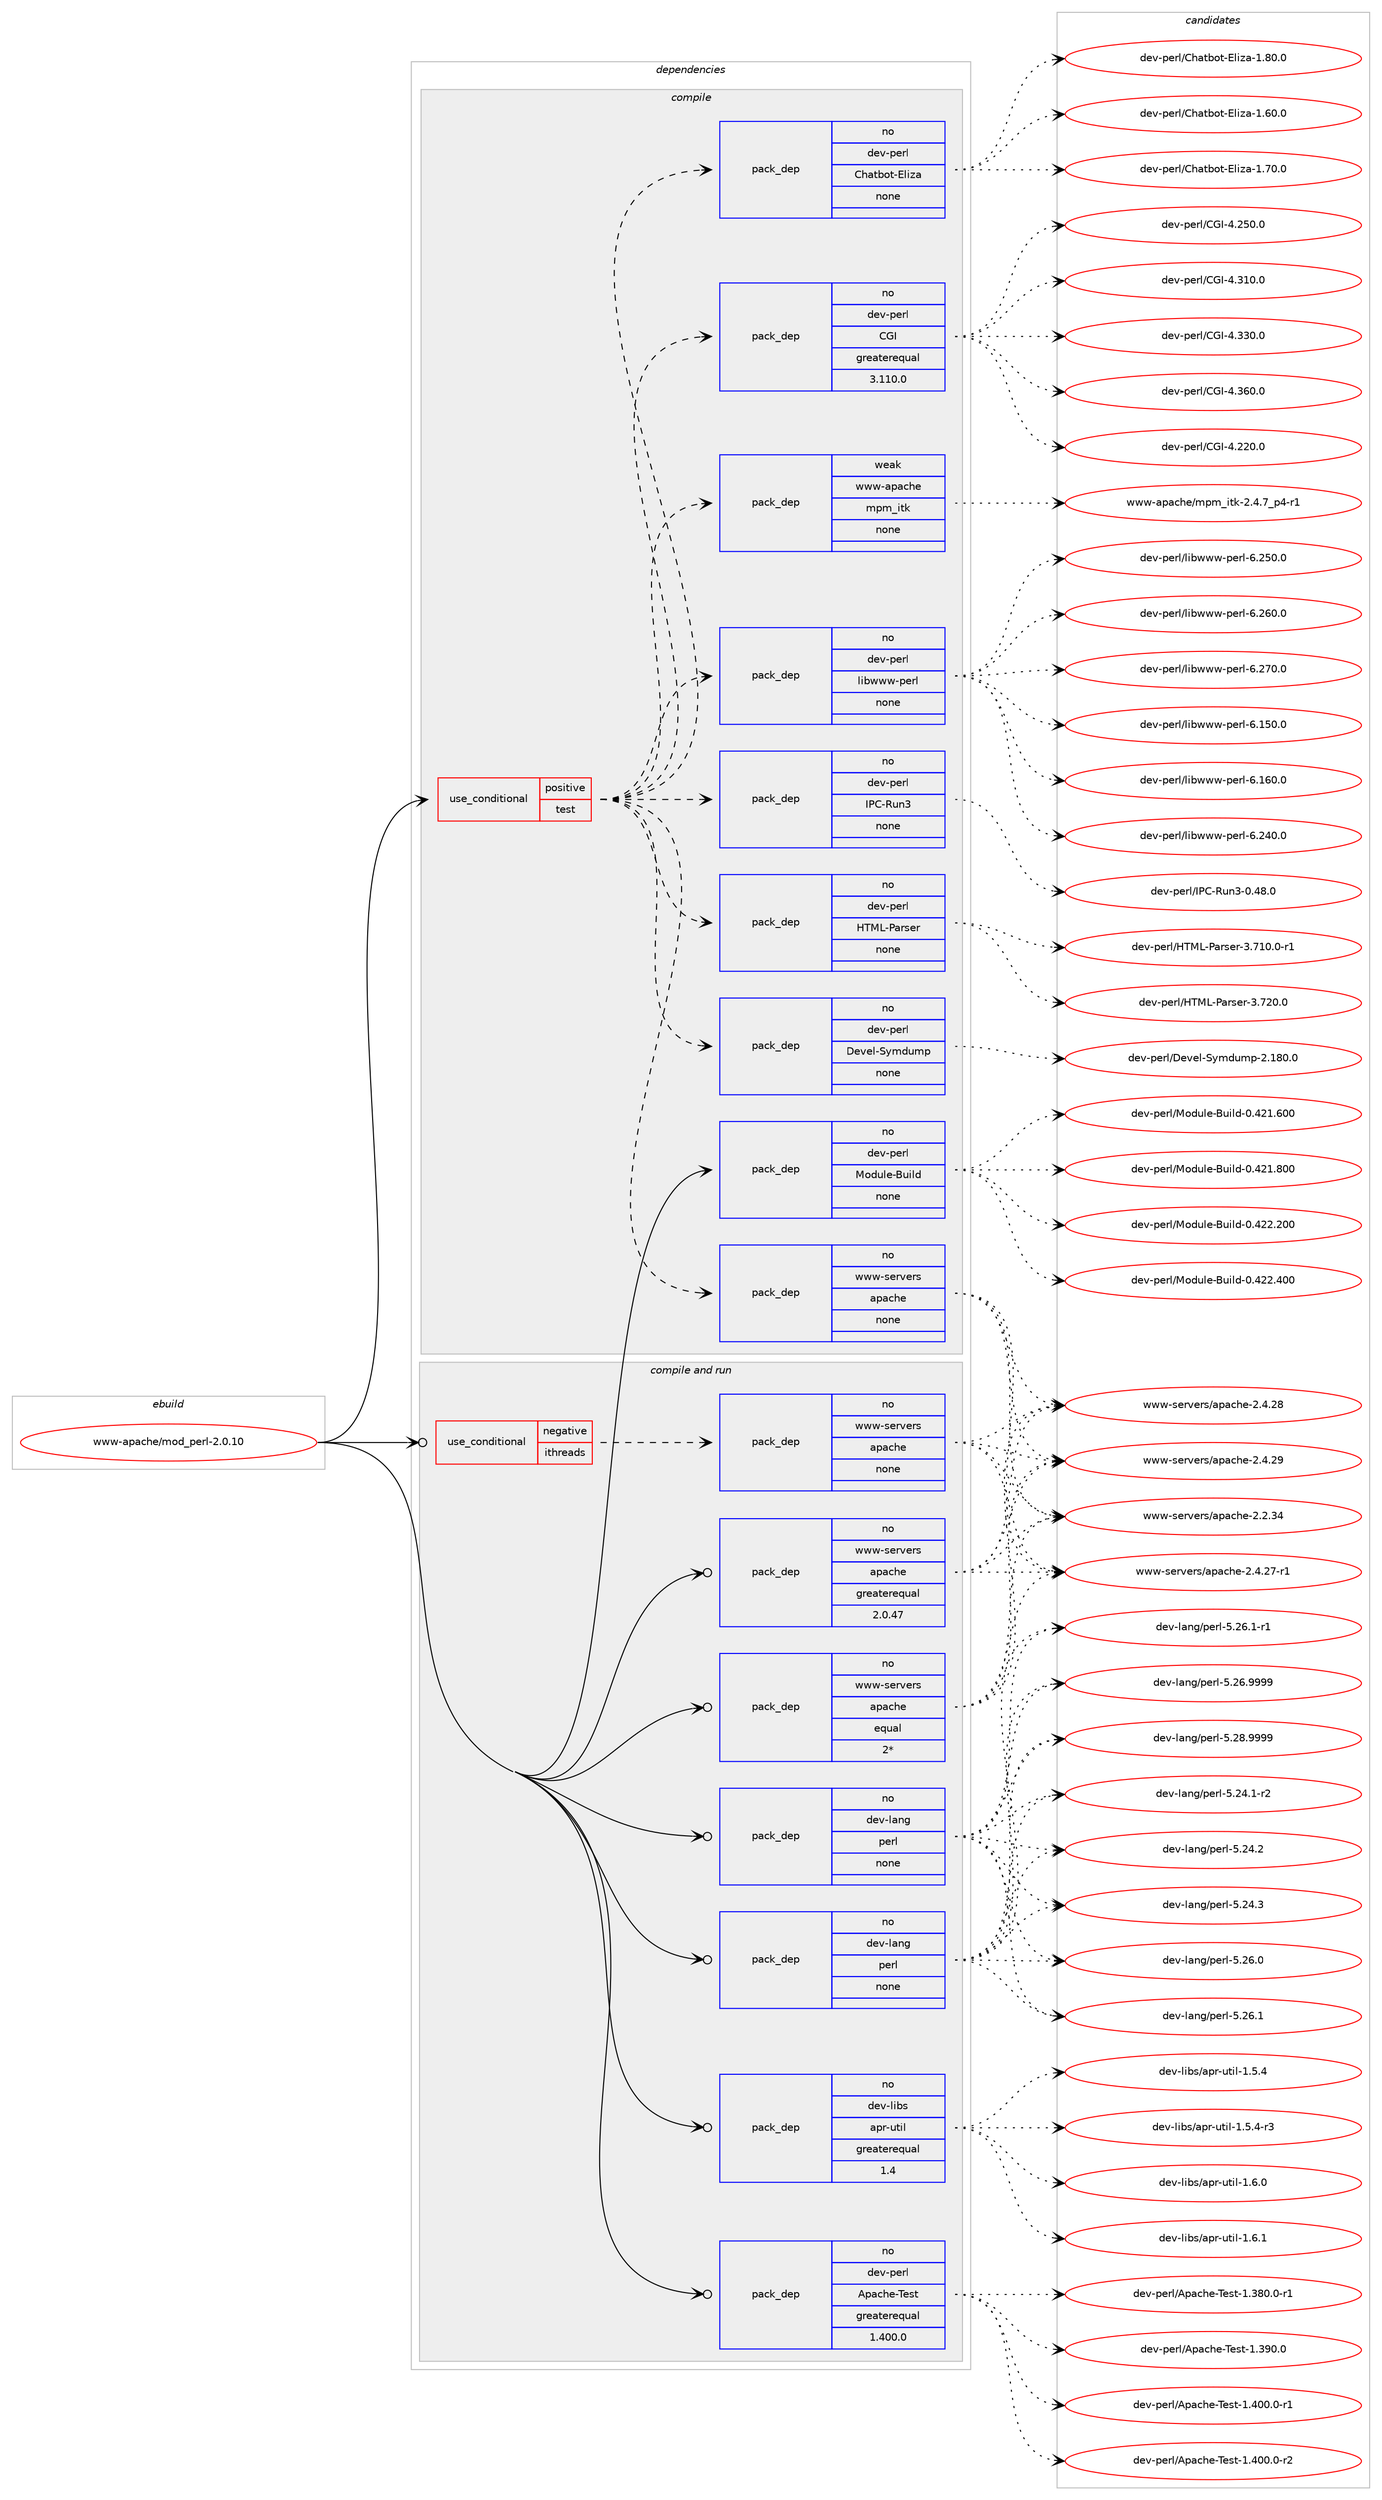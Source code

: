 digraph prolog {

# *************
# Graph options
# *************

newrank=true;
concentrate=true;
compound=true;
graph [rankdir=LR,fontname=Helvetica,fontsize=10,ranksep=1.5];#, ranksep=2.5, nodesep=0.2];
edge  [arrowhead=vee];
node  [fontname=Helvetica,fontsize=10];

# **********
# The ebuild
# **********

subgraph cluster_leftcol {
color=gray;
rank=same;
label=<<i>ebuild</i>>;
id [label="www-apache/mod_perl-2.0.10", color=red, width=4, href="../www-apache/mod_perl-2.0.10.svg"];
}

# ****************
# The dependencies
# ****************

subgraph cluster_midcol {
color=gray;
label=<<i>dependencies</i>>;
subgraph cluster_compile {
fillcolor="#eeeeee";
style=filled;
label=<<i>compile</i>>;
subgraph cond119099 {
dependency499496 [label=<<TABLE BORDER="0" CELLBORDER="1" CELLSPACING="0" CELLPADDING="4"><TR><TD ROWSPAN="3" CELLPADDING="10">use_conditional</TD></TR><TR><TD>positive</TD></TR><TR><TD>test</TD></TR></TABLE>>, shape=none, color=red];
subgraph pack371273 {
dependency499497 [label=<<TABLE BORDER="0" CELLBORDER="1" CELLSPACING="0" CELLPADDING="4" WIDTH="220"><TR><TD ROWSPAN="6" CELLPADDING="30">pack_dep</TD></TR><TR><TD WIDTH="110">no</TD></TR><TR><TD>dev-perl</TD></TR><TR><TD>CGI</TD></TR><TR><TD>greaterequal</TD></TR><TR><TD>3.110.0</TD></TR></TABLE>>, shape=none, color=blue];
}
dependency499496:e -> dependency499497:w [weight=20,style="dashed",arrowhead="vee"];
subgraph pack371274 {
dependency499498 [label=<<TABLE BORDER="0" CELLBORDER="1" CELLSPACING="0" CELLPADDING="4" WIDTH="220"><TR><TD ROWSPAN="6" CELLPADDING="30">pack_dep</TD></TR><TR><TD WIDTH="110">no</TD></TR><TR><TD>dev-perl</TD></TR><TR><TD>Chatbot-Eliza</TD></TR><TR><TD>none</TD></TR><TR><TD></TD></TR></TABLE>>, shape=none, color=blue];
}
dependency499496:e -> dependency499498:w [weight=20,style="dashed",arrowhead="vee"];
subgraph pack371275 {
dependency499499 [label=<<TABLE BORDER="0" CELLBORDER="1" CELLSPACING="0" CELLPADDING="4" WIDTH="220"><TR><TD ROWSPAN="6" CELLPADDING="30">pack_dep</TD></TR><TR><TD WIDTH="110">no</TD></TR><TR><TD>dev-perl</TD></TR><TR><TD>Devel-Symdump</TD></TR><TR><TD>none</TD></TR><TR><TD></TD></TR></TABLE>>, shape=none, color=blue];
}
dependency499496:e -> dependency499499:w [weight=20,style="dashed",arrowhead="vee"];
subgraph pack371276 {
dependency499500 [label=<<TABLE BORDER="0" CELLBORDER="1" CELLSPACING="0" CELLPADDING="4" WIDTH="220"><TR><TD ROWSPAN="6" CELLPADDING="30">pack_dep</TD></TR><TR><TD WIDTH="110">no</TD></TR><TR><TD>dev-perl</TD></TR><TR><TD>HTML-Parser</TD></TR><TR><TD>none</TD></TR><TR><TD></TD></TR></TABLE>>, shape=none, color=blue];
}
dependency499496:e -> dependency499500:w [weight=20,style="dashed",arrowhead="vee"];
subgraph pack371277 {
dependency499501 [label=<<TABLE BORDER="0" CELLBORDER="1" CELLSPACING="0" CELLPADDING="4" WIDTH="220"><TR><TD ROWSPAN="6" CELLPADDING="30">pack_dep</TD></TR><TR><TD WIDTH="110">no</TD></TR><TR><TD>dev-perl</TD></TR><TR><TD>IPC-Run3</TD></TR><TR><TD>none</TD></TR><TR><TD></TD></TR></TABLE>>, shape=none, color=blue];
}
dependency499496:e -> dependency499501:w [weight=20,style="dashed",arrowhead="vee"];
subgraph pack371278 {
dependency499502 [label=<<TABLE BORDER="0" CELLBORDER="1" CELLSPACING="0" CELLPADDING="4" WIDTH="220"><TR><TD ROWSPAN="6" CELLPADDING="30">pack_dep</TD></TR><TR><TD WIDTH="110">no</TD></TR><TR><TD>dev-perl</TD></TR><TR><TD>libwww-perl</TD></TR><TR><TD>none</TD></TR><TR><TD></TD></TR></TABLE>>, shape=none, color=blue];
}
dependency499496:e -> dependency499502:w [weight=20,style="dashed",arrowhead="vee"];
subgraph pack371279 {
dependency499503 [label=<<TABLE BORDER="0" CELLBORDER="1" CELLSPACING="0" CELLPADDING="4" WIDTH="220"><TR><TD ROWSPAN="6" CELLPADDING="30">pack_dep</TD></TR><TR><TD WIDTH="110">no</TD></TR><TR><TD>www-servers</TD></TR><TR><TD>apache</TD></TR><TR><TD>none</TD></TR><TR><TD></TD></TR></TABLE>>, shape=none, color=blue];
}
dependency499496:e -> dependency499503:w [weight=20,style="dashed",arrowhead="vee"];
subgraph pack371280 {
dependency499504 [label=<<TABLE BORDER="0" CELLBORDER="1" CELLSPACING="0" CELLPADDING="4" WIDTH="220"><TR><TD ROWSPAN="6" CELLPADDING="30">pack_dep</TD></TR><TR><TD WIDTH="110">weak</TD></TR><TR><TD>www-apache</TD></TR><TR><TD>mpm_itk</TD></TR><TR><TD>none</TD></TR><TR><TD></TD></TR></TABLE>>, shape=none, color=blue];
}
dependency499496:e -> dependency499504:w [weight=20,style="dashed",arrowhead="vee"];
}
id:e -> dependency499496:w [weight=20,style="solid",arrowhead="vee"];
subgraph pack371281 {
dependency499505 [label=<<TABLE BORDER="0" CELLBORDER="1" CELLSPACING="0" CELLPADDING="4" WIDTH="220"><TR><TD ROWSPAN="6" CELLPADDING="30">pack_dep</TD></TR><TR><TD WIDTH="110">no</TD></TR><TR><TD>dev-perl</TD></TR><TR><TD>Module-Build</TD></TR><TR><TD>none</TD></TR><TR><TD></TD></TR></TABLE>>, shape=none, color=blue];
}
id:e -> dependency499505:w [weight=20,style="solid",arrowhead="vee"];
}
subgraph cluster_compileandrun {
fillcolor="#eeeeee";
style=filled;
label=<<i>compile and run</i>>;
subgraph cond119100 {
dependency499506 [label=<<TABLE BORDER="0" CELLBORDER="1" CELLSPACING="0" CELLPADDING="4"><TR><TD ROWSPAN="3" CELLPADDING="10">use_conditional</TD></TR><TR><TD>negative</TD></TR><TR><TD>ithreads</TD></TR></TABLE>>, shape=none, color=red];
subgraph pack371282 {
dependency499507 [label=<<TABLE BORDER="0" CELLBORDER="1" CELLSPACING="0" CELLPADDING="4" WIDTH="220"><TR><TD ROWSPAN="6" CELLPADDING="30">pack_dep</TD></TR><TR><TD WIDTH="110">no</TD></TR><TR><TD>www-servers</TD></TR><TR><TD>apache</TD></TR><TR><TD>none</TD></TR><TR><TD></TD></TR></TABLE>>, shape=none, color=blue];
}
dependency499506:e -> dependency499507:w [weight=20,style="dashed",arrowhead="vee"];
}
id:e -> dependency499506:w [weight=20,style="solid",arrowhead="odotvee"];
subgraph pack371283 {
dependency499508 [label=<<TABLE BORDER="0" CELLBORDER="1" CELLSPACING="0" CELLPADDING="4" WIDTH="220"><TR><TD ROWSPAN="6" CELLPADDING="30">pack_dep</TD></TR><TR><TD WIDTH="110">no</TD></TR><TR><TD>dev-lang</TD></TR><TR><TD>perl</TD></TR><TR><TD>none</TD></TR><TR><TD></TD></TR></TABLE>>, shape=none, color=blue];
}
id:e -> dependency499508:w [weight=20,style="solid",arrowhead="odotvee"];
subgraph pack371284 {
dependency499509 [label=<<TABLE BORDER="0" CELLBORDER="1" CELLSPACING="0" CELLPADDING="4" WIDTH="220"><TR><TD ROWSPAN="6" CELLPADDING="30">pack_dep</TD></TR><TR><TD WIDTH="110">no</TD></TR><TR><TD>dev-lang</TD></TR><TR><TD>perl</TD></TR><TR><TD>none</TD></TR><TR><TD></TD></TR></TABLE>>, shape=none, color=blue];
}
id:e -> dependency499509:w [weight=20,style="solid",arrowhead="odotvee"];
subgraph pack371285 {
dependency499510 [label=<<TABLE BORDER="0" CELLBORDER="1" CELLSPACING="0" CELLPADDING="4" WIDTH="220"><TR><TD ROWSPAN="6" CELLPADDING="30">pack_dep</TD></TR><TR><TD WIDTH="110">no</TD></TR><TR><TD>dev-libs</TD></TR><TR><TD>apr-util</TD></TR><TR><TD>greaterequal</TD></TR><TR><TD>1.4</TD></TR></TABLE>>, shape=none, color=blue];
}
id:e -> dependency499510:w [weight=20,style="solid",arrowhead="odotvee"];
subgraph pack371286 {
dependency499511 [label=<<TABLE BORDER="0" CELLBORDER="1" CELLSPACING="0" CELLPADDING="4" WIDTH="220"><TR><TD ROWSPAN="6" CELLPADDING="30">pack_dep</TD></TR><TR><TD WIDTH="110">no</TD></TR><TR><TD>dev-perl</TD></TR><TR><TD>Apache-Test</TD></TR><TR><TD>greaterequal</TD></TR><TR><TD>1.400.0</TD></TR></TABLE>>, shape=none, color=blue];
}
id:e -> dependency499511:w [weight=20,style="solid",arrowhead="odotvee"];
subgraph pack371287 {
dependency499512 [label=<<TABLE BORDER="0" CELLBORDER="1" CELLSPACING="0" CELLPADDING="4" WIDTH="220"><TR><TD ROWSPAN="6" CELLPADDING="30">pack_dep</TD></TR><TR><TD WIDTH="110">no</TD></TR><TR><TD>www-servers</TD></TR><TR><TD>apache</TD></TR><TR><TD>equal</TD></TR><TR><TD>2*</TD></TR></TABLE>>, shape=none, color=blue];
}
id:e -> dependency499512:w [weight=20,style="solid",arrowhead="odotvee"];
subgraph pack371288 {
dependency499513 [label=<<TABLE BORDER="0" CELLBORDER="1" CELLSPACING="0" CELLPADDING="4" WIDTH="220"><TR><TD ROWSPAN="6" CELLPADDING="30">pack_dep</TD></TR><TR><TD WIDTH="110">no</TD></TR><TR><TD>www-servers</TD></TR><TR><TD>apache</TD></TR><TR><TD>greaterequal</TD></TR><TR><TD>2.0.47</TD></TR></TABLE>>, shape=none, color=blue];
}
id:e -> dependency499513:w [weight=20,style="solid",arrowhead="odotvee"];
}
subgraph cluster_run {
fillcolor="#eeeeee";
style=filled;
label=<<i>run</i>>;
}
}

# **************
# The candidates
# **************

subgraph cluster_choices {
rank=same;
color=gray;
label=<<i>candidates</i>>;

subgraph choice371273 {
color=black;
nodesep=1;
choice10010111845112101114108476771734552465050484648 [label="dev-perl/CGI-4.220.0", color=red, width=4,href="../dev-perl/CGI-4.220.0.svg"];
choice10010111845112101114108476771734552465053484648 [label="dev-perl/CGI-4.250.0", color=red, width=4,href="../dev-perl/CGI-4.250.0.svg"];
choice10010111845112101114108476771734552465149484648 [label="dev-perl/CGI-4.310.0", color=red, width=4,href="../dev-perl/CGI-4.310.0.svg"];
choice10010111845112101114108476771734552465151484648 [label="dev-perl/CGI-4.330.0", color=red, width=4,href="../dev-perl/CGI-4.330.0.svg"];
choice10010111845112101114108476771734552465154484648 [label="dev-perl/CGI-4.360.0", color=red, width=4,href="../dev-perl/CGI-4.360.0.svg"];
dependency499497:e -> choice10010111845112101114108476771734552465050484648:w [style=dotted,weight="100"];
dependency499497:e -> choice10010111845112101114108476771734552465053484648:w [style=dotted,weight="100"];
dependency499497:e -> choice10010111845112101114108476771734552465149484648:w [style=dotted,weight="100"];
dependency499497:e -> choice10010111845112101114108476771734552465151484648:w [style=dotted,weight="100"];
dependency499497:e -> choice10010111845112101114108476771734552465154484648:w [style=dotted,weight="100"];
}
subgraph choice371274 {
color=black;
nodesep=1;
choice100101118451121011141084767104971169811111645691081051229745494654484648 [label="dev-perl/Chatbot-Eliza-1.60.0", color=red, width=4,href="../dev-perl/Chatbot-Eliza-1.60.0.svg"];
choice100101118451121011141084767104971169811111645691081051229745494655484648 [label="dev-perl/Chatbot-Eliza-1.70.0", color=red, width=4,href="../dev-perl/Chatbot-Eliza-1.70.0.svg"];
choice100101118451121011141084767104971169811111645691081051229745494656484648 [label="dev-perl/Chatbot-Eliza-1.80.0", color=red, width=4,href="../dev-perl/Chatbot-Eliza-1.80.0.svg"];
dependency499498:e -> choice100101118451121011141084767104971169811111645691081051229745494654484648:w [style=dotted,weight="100"];
dependency499498:e -> choice100101118451121011141084767104971169811111645691081051229745494655484648:w [style=dotted,weight="100"];
dependency499498:e -> choice100101118451121011141084767104971169811111645691081051229745494656484648:w [style=dotted,weight="100"];
}
subgraph choice371275 {
color=black;
nodesep=1;
choice10010111845112101114108476810111810110845831211091001171091124550464956484648 [label="dev-perl/Devel-Symdump-2.180.0", color=red, width=4,href="../dev-perl/Devel-Symdump-2.180.0.svg"];
dependency499499:e -> choice10010111845112101114108476810111810110845831211091001171091124550464956484648:w [style=dotted,weight="100"];
}
subgraph choice371276 {
color=black;
nodesep=1;
choice10010111845112101114108477284777645809711411510111445514655494846484511449 [label="dev-perl/HTML-Parser-3.710.0-r1", color=red, width=4,href="../dev-perl/HTML-Parser-3.710.0-r1.svg"];
choice1001011184511210111410847728477764580971141151011144551465550484648 [label="dev-perl/HTML-Parser-3.720.0", color=red, width=4,href="../dev-perl/HTML-Parser-3.720.0.svg"];
dependency499500:e -> choice10010111845112101114108477284777645809711411510111445514655494846484511449:w [style=dotted,weight="100"];
dependency499500:e -> choice1001011184511210111410847728477764580971141151011144551465550484648:w [style=dotted,weight="100"];
}
subgraph choice371277 {
color=black;
nodesep=1;
choice100101118451121011141084773806745821171105145484652564648 [label="dev-perl/IPC-Run3-0.48.0", color=red, width=4,href="../dev-perl/IPC-Run3-0.48.0.svg"];
dependency499501:e -> choice100101118451121011141084773806745821171105145484652564648:w [style=dotted,weight="100"];
}
subgraph choice371278 {
color=black;
nodesep=1;
choice100101118451121011141084710810598119119119451121011141084554464953484648 [label="dev-perl/libwww-perl-6.150.0", color=red, width=4,href="../dev-perl/libwww-perl-6.150.0.svg"];
choice100101118451121011141084710810598119119119451121011141084554464954484648 [label="dev-perl/libwww-perl-6.160.0", color=red, width=4,href="../dev-perl/libwww-perl-6.160.0.svg"];
choice100101118451121011141084710810598119119119451121011141084554465052484648 [label="dev-perl/libwww-perl-6.240.0", color=red, width=4,href="../dev-perl/libwww-perl-6.240.0.svg"];
choice100101118451121011141084710810598119119119451121011141084554465053484648 [label="dev-perl/libwww-perl-6.250.0", color=red, width=4,href="../dev-perl/libwww-perl-6.250.0.svg"];
choice100101118451121011141084710810598119119119451121011141084554465054484648 [label="dev-perl/libwww-perl-6.260.0", color=red, width=4,href="../dev-perl/libwww-perl-6.260.0.svg"];
choice100101118451121011141084710810598119119119451121011141084554465055484648 [label="dev-perl/libwww-perl-6.270.0", color=red, width=4,href="../dev-perl/libwww-perl-6.270.0.svg"];
dependency499502:e -> choice100101118451121011141084710810598119119119451121011141084554464953484648:w [style=dotted,weight="100"];
dependency499502:e -> choice100101118451121011141084710810598119119119451121011141084554464954484648:w [style=dotted,weight="100"];
dependency499502:e -> choice100101118451121011141084710810598119119119451121011141084554465052484648:w [style=dotted,weight="100"];
dependency499502:e -> choice100101118451121011141084710810598119119119451121011141084554465053484648:w [style=dotted,weight="100"];
dependency499502:e -> choice100101118451121011141084710810598119119119451121011141084554465054484648:w [style=dotted,weight="100"];
dependency499502:e -> choice100101118451121011141084710810598119119119451121011141084554465055484648:w [style=dotted,weight="100"];
}
subgraph choice371279 {
color=black;
nodesep=1;
choice119119119451151011141181011141154797112979910410145504650465152 [label="www-servers/apache-2.2.34", color=red, width=4,href="../www-servers/apache-2.2.34.svg"];
choice1191191194511510111411810111411547971129799104101455046524650554511449 [label="www-servers/apache-2.4.27-r1", color=red, width=4,href="../www-servers/apache-2.4.27-r1.svg"];
choice119119119451151011141181011141154797112979910410145504652465056 [label="www-servers/apache-2.4.28", color=red, width=4,href="../www-servers/apache-2.4.28.svg"];
choice119119119451151011141181011141154797112979910410145504652465057 [label="www-servers/apache-2.4.29", color=red, width=4,href="../www-servers/apache-2.4.29.svg"];
dependency499503:e -> choice119119119451151011141181011141154797112979910410145504650465152:w [style=dotted,weight="100"];
dependency499503:e -> choice1191191194511510111411810111411547971129799104101455046524650554511449:w [style=dotted,weight="100"];
dependency499503:e -> choice119119119451151011141181011141154797112979910410145504652465056:w [style=dotted,weight="100"];
dependency499503:e -> choice119119119451151011141181011141154797112979910410145504652465057:w [style=dotted,weight="100"];
}
subgraph choice371280 {
color=black;
nodesep=1;
choice11911911945971129799104101471091121099510511610745504652465595112524511449 [label="www-apache/mpm_itk-2.4.7_p4-r1", color=red, width=4,href="../www-apache/mpm_itk-2.4.7_p4-r1.svg"];
dependency499504:e -> choice11911911945971129799104101471091121099510511610745504652465595112524511449:w [style=dotted,weight="100"];
}
subgraph choice371281 {
color=black;
nodesep=1;
choice100101118451121011141084777111100117108101456611710510810045484652504946544848 [label="dev-perl/Module-Build-0.421.600", color=red, width=4,href="../dev-perl/Module-Build-0.421.600.svg"];
choice100101118451121011141084777111100117108101456611710510810045484652504946564848 [label="dev-perl/Module-Build-0.421.800", color=red, width=4,href="../dev-perl/Module-Build-0.421.800.svg"];
choice100101118451121011141084777111100117108101456611710510810045484652505046504848 [label="dev-perl/Module-Build-0.422.200", color=red, width=4,href="../dev-perl/Module-Build-0.422.200.svg"];
choice100101118451121011141084777111100117108101456611710510810045484652505046524848 [label="dev-perl/Module-Build-0.422.400", color=red, width=4,href="../dev-perl/Module-Build-0.422.400.svg"];
dependency499505:e -> choice100101118451121011141084777111100117108101456611710510810045484652504946544848:w [style=dotted,weight="100"];
dependency499505:e -> choice100101118451121011141084777111100117108101456611710510810045484652504946564848:w [style=dotted,weight="100"];
dependency499505:e -> choice100101118451121011141084777111100117108101456611710510810045484652505046504848:w [style=dotted,weight="100"];
dependency499505:e -> choice100101118451121011141084777111100117108101456611710510810045484652505046524848:w [style=dotted,weight="100"];
}
subgraph choice371282 {
color=black;
nodesep=1;
choice119119119451151011141181011141154797112979910410145504650465152 [label="www-servers/apache-2.2.34", color=red, width=4,href="../www-servers/apache-2.2.34.svg"];
choice1191191194511510111411810111411547971129799104101455046524650554511449 [label="www-servers/apache-2.4.27-r1", color=red, width=4,href="../www-servers/apache-2.4.27-r1.svg"];
choice119119119451151011141181011141154797112979910410145504652465056 [label="www-servers/apache-2.4.28", color=red, width=4,href="../www-servers/apache-2.4.28.svg"];
choice119119119451151011141181011141154797112979910410145504652465057 [label="www-servers/apache-2.4.29", color=red, width=4,href="../www-servers/apache-2.4.29.svg"];
dependency499507:e -> choice119119119451151011141181011141154797112979910410145504650465152:w [style=dotted,weight="100"];
dependency499507:e -> choice1191191194511510111411810111411547971129799104101455046524650554511449:w [style=dotted,weight="100"];
dependency499507:e -> choice119119119451151011141181011141154797112979910410145504652465056:w [style=dotted,weight="100"];
dependency499507:e -> choice119119119451151011141181011141154797112979910410145504652465057:w [style=dotted,weight="100"];
}
subgraph choice371283 {
color=black;
nodesep=1;
choice100101118451089711010347112101114108455346505246494511450 [label="dev-lang/perl-5.24.1-r2", color=red, width=4,href="../dev-lang/perl-5.24.1-r2.svg"];
choice10010111845108971101034711210111410845534650524650 [label="dev-lang/perl-5.24.2", color=red, width=4,href="../dev-lang/perl-5.24.2.svg"];
choice10010111845108971101034711210111410845534650524651 [label="dev-lang/perl-5.24.3", color=red, width=4,href="../dev-lang/perl-5.24.3.svg"];
choice10010111845108971101034711210111410845534650544648 [label="dev-lang/perl-5.26.0", color=red, width=4,href="../dev-lang/perl-5.26.0.svg"];
choice10010111845108971101034711210111410845534650544649 [label="dev-lang/perl-5.26.1", color=red, width=4,href="../dev-lang/perl-5.26.1.svg"];
choice100101118451089711010347112101114108455346505446494511449 [label="dev-lang/perl-5.26.1-r1", color=red, width=4,href="../dev-lang/perl-5.26.1-r1.svg"];
choice10010111845108971101034711210111410845534650544657575757 [label="dev-lang/perl-5.26.9999", color=red, width=4,href="../dev-lang/perl-5.26.9999.svg"];
choice10010111845108971101034711210111410845534650564657575757 [label="dev-lang/perl-5.28.9999", color=red, width=4,href="../dev-lang/perl-5.28.9999.svg"];
dependency499508:e -> choice100101118451089711010347112101114108455346505246494511450:w [style=dotted,weight="100"];
dependency499508:e -> choice10010111845108971101034711210111410845534650524650:w [style=dotted,weight="100"];
dependency499508:e -> choice10010111845108971101034711210111410845534650524651:w [style=dotted,weight="100"];
dependency499508:e -> choice10010111845108971101034711210111410845534650544648:w [style=dotted,weight="100"];
dependency499508:e -> choice10010111845108971101034711210111410845534650544649:w [style=dotted,weight="100"];
dependency499508:e -> choice100101118451089711010347112101114108455346505446494511449:w [style=dotted,weight="100"];
dependency499508:e -> choice10010111845108971101034711210111410845534650544657575757:w [style=dotted,weight="100"];
dependency499508:e -> choice10010111845108971101034711210111410845534650564657575757:w [style=dotted,weight="100"];
}
subgraph choice371284 {
color=black;
nodesep=1;
choice100101118451089711010347112101114108455346505246494511450 [label="dev-lang/perl-5.24.1-r2", color=red, width=4,href="../dev-lang/perl-5.24.1-r2.svg"];
choice10010111845108971101034711210111410845534650524650 [label="dev-lang/perl-5.24.2", color=red, width=4,href="../dev-lang/perl-5.24.2.svg"];
choice10010111845108971101034711210111410845534650524651 [label="dev-lang/perl-5.24.3", color=red, width=4,href="../dev-lang/perl-5.24.3.svg"];
choice10010111845108971101034711210111410845534650544648 [label="dev-lang/perl-5.26.0", color=red, width=4,href="../dev-lang/perl-5.26.0.svg"];
choice10010111845108971101034711210111410845534650544649 [label="dev-lang/perl-5.26.1", color=red, width=4,href="../dev-lang/perl-5.26.1.svg"];
choice100101118451089711010347112101114108455346505446494511449 [label="dev-lang/perl-5.26.1-r1", color=red, width=4,href="../dev-lang/perl-5.26.1-r1.svg"];
choice10010111845108971101034711210111410845534650544657575757 [label="dev-lang/perl-5.26.9999", color=red, width=4,href="../dev-lang/perl-5.26.9999.svg"];
choice10010111845108971101034711210111410845534650564657575757 [label="dev-lang/perl-5.28.9999", color=red, width=4,href="../dev-lang/perl-5.28.9999.svg"];
dependency499509:e -> choice100101118451089711010347112101114108455346505246494511450:w [style=dotted,weight="100"];
dependency499509:e -> choice10010111845108971101034711210111410845534650524650:w [style=dotted,weight="100"];
dependency499509:e -> choice10010111845108971101034711210111410845534650524651:w [style=dotted,weight="100"];
dependency499509:e -> choice10010111845108971101034711210111410845534650544648:w [style=dotted,weight="100"];
dependency499509:e -> choice10010111845108971101034711210111410845534650544649:w [style=dotted,weight="100"];
dependency499509:e -> choice100101118451089711010347112101114108455346505446494511449:w [style=dotted,weight="100"];
dependency499509:e -> choice10010111845108971101034711210111410845534650544657575757:w [style=dotted,weight="100"];
dependency499509:e -> choice10010111845108971101034711210111410845534650564657575757:w [style=dotted,weight="100"];
}
subgraph choice371285 {
color=black;
nodesep=1;
choice1001011184510810598115479711211445117116105108454946534652 [label="dev-libs/apr-util-1.5.4", color=red, width=4,href="../dev-libs/apr-util-1.5.4.svg"];
choice10010111845108105981154797112114451171161051084549465346524511451 [label="dev-libs/apr-util-1.5.4-r3", color=red, width=4,href="../dev-libs/apr-util-1.5.4-r3.svg"];
choice1001011184510810598115479711211445117116105108454946544648 [label="dev-libs/apr-util-1.6.0", color=red, width=4,href="../dev-libs/apr-util-1.6.0.svg"];
choice1001011184510810598115479711211445117116105108454946544649 [label="dev-libs/apr-util-1.6.1", color=red, width=4,href="../dev-libs/apr-util-1.6.1.svg"];
dependency499510:e -> choice1001011184510810598115479711211445117116105108454946534652:w [style=dotted,weight="100"];
dependency499510:e -> choice10010111845108105981154797112114451171161051084549465346524511451:w [style=dotted,weight="100"];
dependency499510:e -> choice1001011184510810598115479711211445117116105108454946544648:w [style=dotted,weight="100"];
dependency499510:e -> choice1001011184510810598115479711211445117116105108454946544649:w [style=dotted,weight="100"];
}
subgraph choice371286 {
color=black;
nodesep=1;
choice1001011184511210111410847651129799104101458410111511645494651564846484511449 [label="dev-perl/Apache-Test-1.380.0-r1", color=red, width=4,href="../dev-perl/Apache-Test-1.380.0-r1.svg"];
choice100101118451121011141084765112979910410145841011151164549465157484648 [label="dev-perl/Apache-Test-1.390.0", color=red, width=4,href="../dev-perl/Apache-Test-1.390.0.svg"];
choice1001011184511210111410847651129799104101458410111511645494652484846484511449 [label="dev-perl/Apache-Test-1.400.0-r1", color=red, width=4,href="../dev-perl/Apache-Test-1.400.0-r1.svg"];
choice1001011184511210111410847651129799104101458410111511645494652484846484511450 [label="dev-perl/Apache-Test-1.400.0-r2", color=red, width=4,href="../dev-perl/Apache-Test-1.400.0-r2.svg"];
dependency499511:e -> choice1001011184511210111410847651129799104101458410111511645494651564846484511449:w [style=dotted,weight="100"];
dependency499511:e -> choice100101118451121011141084765112979910410145841011151164549465157484648:w [style=dotted,weight="100"];
dependency499511:e -> choice1001011184511210111410847651129799104101458410111511645494652484846484511449:w [style=dotted,weight="100"];
dependency499511:e -> choice1001011184511210111410847651129799104101458410111511645494652484846484511450:w [style=dotted,weight="100"];
}
subgraph choice371287 {
color=black;
nodesep=1;
choice119119119451151011141181011141154797112979910410145504650465152 [label="www-servers/apache-2.2.34", color=red, width=4,href="../www-servers/apache-2.2.34.svg"];
choice1191191194511510111411810111411547971129799104101455046524650554511449 [label="www-servers/apache-2.4.27-r1", color=red, width=4,href="../www-servers/apache-2.4.27-r1.svg"];
choice119119119451151011141181011141154797112979910410145504652465056 [label="www-servers/apache-2.4.28", color=red, width=4,href="../www-servers/apache-2.4.28.svg"];
choice119119119451151011141181011141154797112979910410145504652465057 [label="www-servers/apache-2.4.29", color=red, width=4,href="../www-servers/apache-2.4.29.svg"];
dependency499512:e -> choice119119119451151011141181011141154797112979910410145504650465152:w [style=dotted,weight="100"];
dependency499512:e -> choice1191191194511510111411810111411547971129799104101455046524650554511449:w [style=dotted,weight="100"];
dependency499512:e -> choice119119119451151011141181011141154797112979910410145504652465056:w [style=dotted,weight="100"];
dependency499512:e -> choice119119119451151011141181011141154797112979910410145504652465057:w [style=dotted,weight="100"];
}
subgraph choice371288 {
color=black;
nodesep=1;
choice119119119451151011141181011141154797112979910410145504650465152 [label="www-servers/apache-2.2.34", color=red, width=4,href="../www-servers/apache-2.2.34.svg"];
choice1191191194511510111411810111411547971129799104101455046524650554511449 [label="www-servers/apache-2.4.27-r1", color=red, width=4,href="../www-servers/apache-2.4.27-r1.svg"];
choice119119119451151011141181011141154797112979910410145504652465056 [label="www-servers/apache-2.4.28", color=red, width=4,href="../www-servers/apache-2.4.28.svg"];
choice119119119451151011141181011141154797112979910410145504652465057 [label="www-servers/apache-2.4.29", color=red, width=4,href="../www-servers/apache-2.4.29.svg"];
dependency499513:e -> choice119119119451151011141181011141154797112979910410145504650465152:w [style=dotted,weight="100"];
dependency499513:e -> choice1191191194511510111411810111411547971129799104101455046524650554511449:w [style=dotted,weight="100"];
dependency499513:e -> choice119119119451151011141181011141154797112979910410145504652465056:w [style=dotted,weight="100"];
dependency499513:e -> choice119119119451151011141181011141154797112979910410145504652465057:w [style=dotted,weight="100"];
}
}

}
